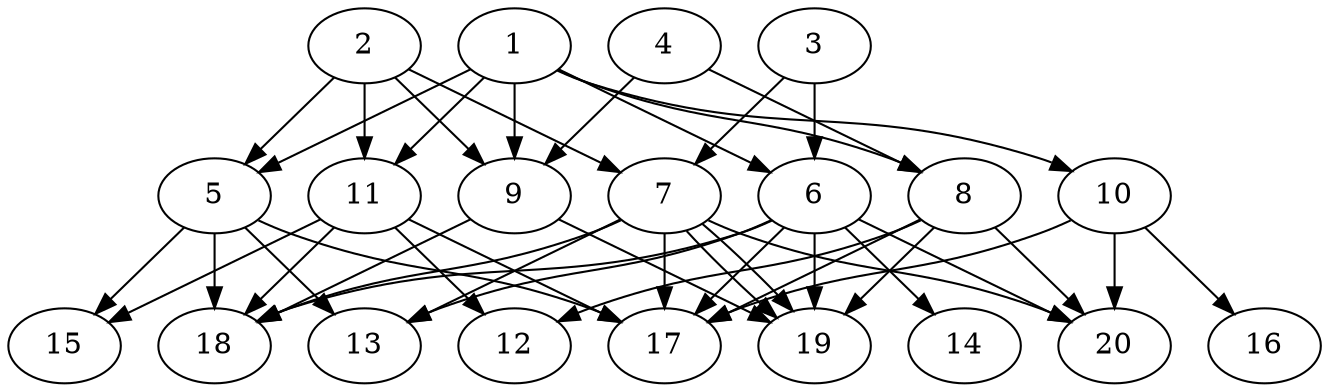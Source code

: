 // DAG automatically generated by daggen at Tue Jul 23 14:34:08 2019
// ./daggen --dot -n 20 --ccr 0.3 --fat 0.7 --regular 0.5 --density 0.8 --mindata 5242880 --maxdata 52428800 
digraph G {
  1 [size="69973333", alpha="0.01", expect_size="20992000"] 
  1 -> 5 [size ="20992000"]
  1 -> 6 [size ="20992000"]
  1 -> 8 [size ="20992000"]
  1 -> 9 [size ="20992000"]
  1 -> 10 [size ="20992000"]
  1 -> 11 [size ="20992000"]
  2 [size="41697280", alpha="0.02", expect_size="12509184"] 
  2 -> 5 [size ="12509184"]
  2 -> 7 [size ="12509184"]
  2 -> 9 [size ="12509184"]
  2 -> 11 [size ="12509184"]
  3 [size="47663787", alpha="0.06", expect_size="14299136"] 
  3 -> 6 [size ="14299136"]
  3 -> 7 [size ="14299136"]
  4 [size="124289707", alpha="0.03", expect_size="37286912"] 
  4 -> 8 [size ="37286912"]
  4 -> 9 [size ="37286912"]
  5 [size="62771200", alpha="0.05", expect_size="18831360"] 
  5 -> 13 [size ="18831360"]
  5 -> 15 [size ="18831360"]
  5 -> 17 [size ="18831360"]
  5 -> 18 [size ="18831360"]
  6 [size="34034347", alpha="0.06", expect_size="10210304"] 
  6 -> 13 [size ="10210304"]
  6 -> 14 [size ="10210304"]
  6 -> 17 [size ="10210304"]
  6 -> 18 [size ="10210304"]
  6 -> 19 [size ="10210304"]
  6 -> 20 [size ="10210304"]
  7 [size="28023467", alpha="0.01", expect_size="8407040"] 
  7 -> 13 [size ="8407040"]
  7 -> 17 [size ="8407040"]
  7 -> 18 [size ="8407040"]
  7 -> 19 [size ="8407040"]
  7 -> 19 [size ="8407040"]
  7 -> 20 [size ="8407040"]
  8 [size="69113173", alpha="0.17", expect_size="20733952"] 
  8 -> 12 [size ="20733952"]
  8 -> 17 [size ="20733952"]
  8 -> 19 [size ="20733952"]
  8 -> 20 [size ="20733952"]
  9 [size="57180160", alpha="0.16", expect_size="17154048"] 
  9 -> 18 [size ="17154048"]
  9 -> 19 [size ="17154048"]
  10 [size="144554667", alpha="0.05", expect_size="43366400"] 
  10 -> 16 [size ="43366400"]
  10 -> 17 [size ="43366400"]
  10 -> 20 [size ="43366400"]
  11 [size="91211093", alpha="0.10", expect_size="27363328"] 
  11 -> 12 [size ="27363328"]
  11 -> 15 [size ="27363328"]
  11 -> 17 [size ="27363328"]
  11 -> 18 [size ="27363328"]
  12 [size="99904853", alpha="0.07", expect_size="29971456"] 
  13 [size="118452907", alpha="0.15", expect_size="35535872"] 
  14 [size="163481600", alpha="0.08", expect_size="49044480"] 
  15 [size="28757333", alpha="0.15", expect_size="8627200"] 
  16 [size="69150720", alpha="0.07", expect_size="20745216"] 
  17 [size="119531520", alpha="0.05", expect_size="35859456"] 
  18 [size="128723627", alpha="0.15", expect_size="38617088"] 
  19 [size="108356267", alpha="0.08", expect_size="32506880"] 
  20 [size="77189120", alpha="0.01", expect_size="23156736"] 
}
